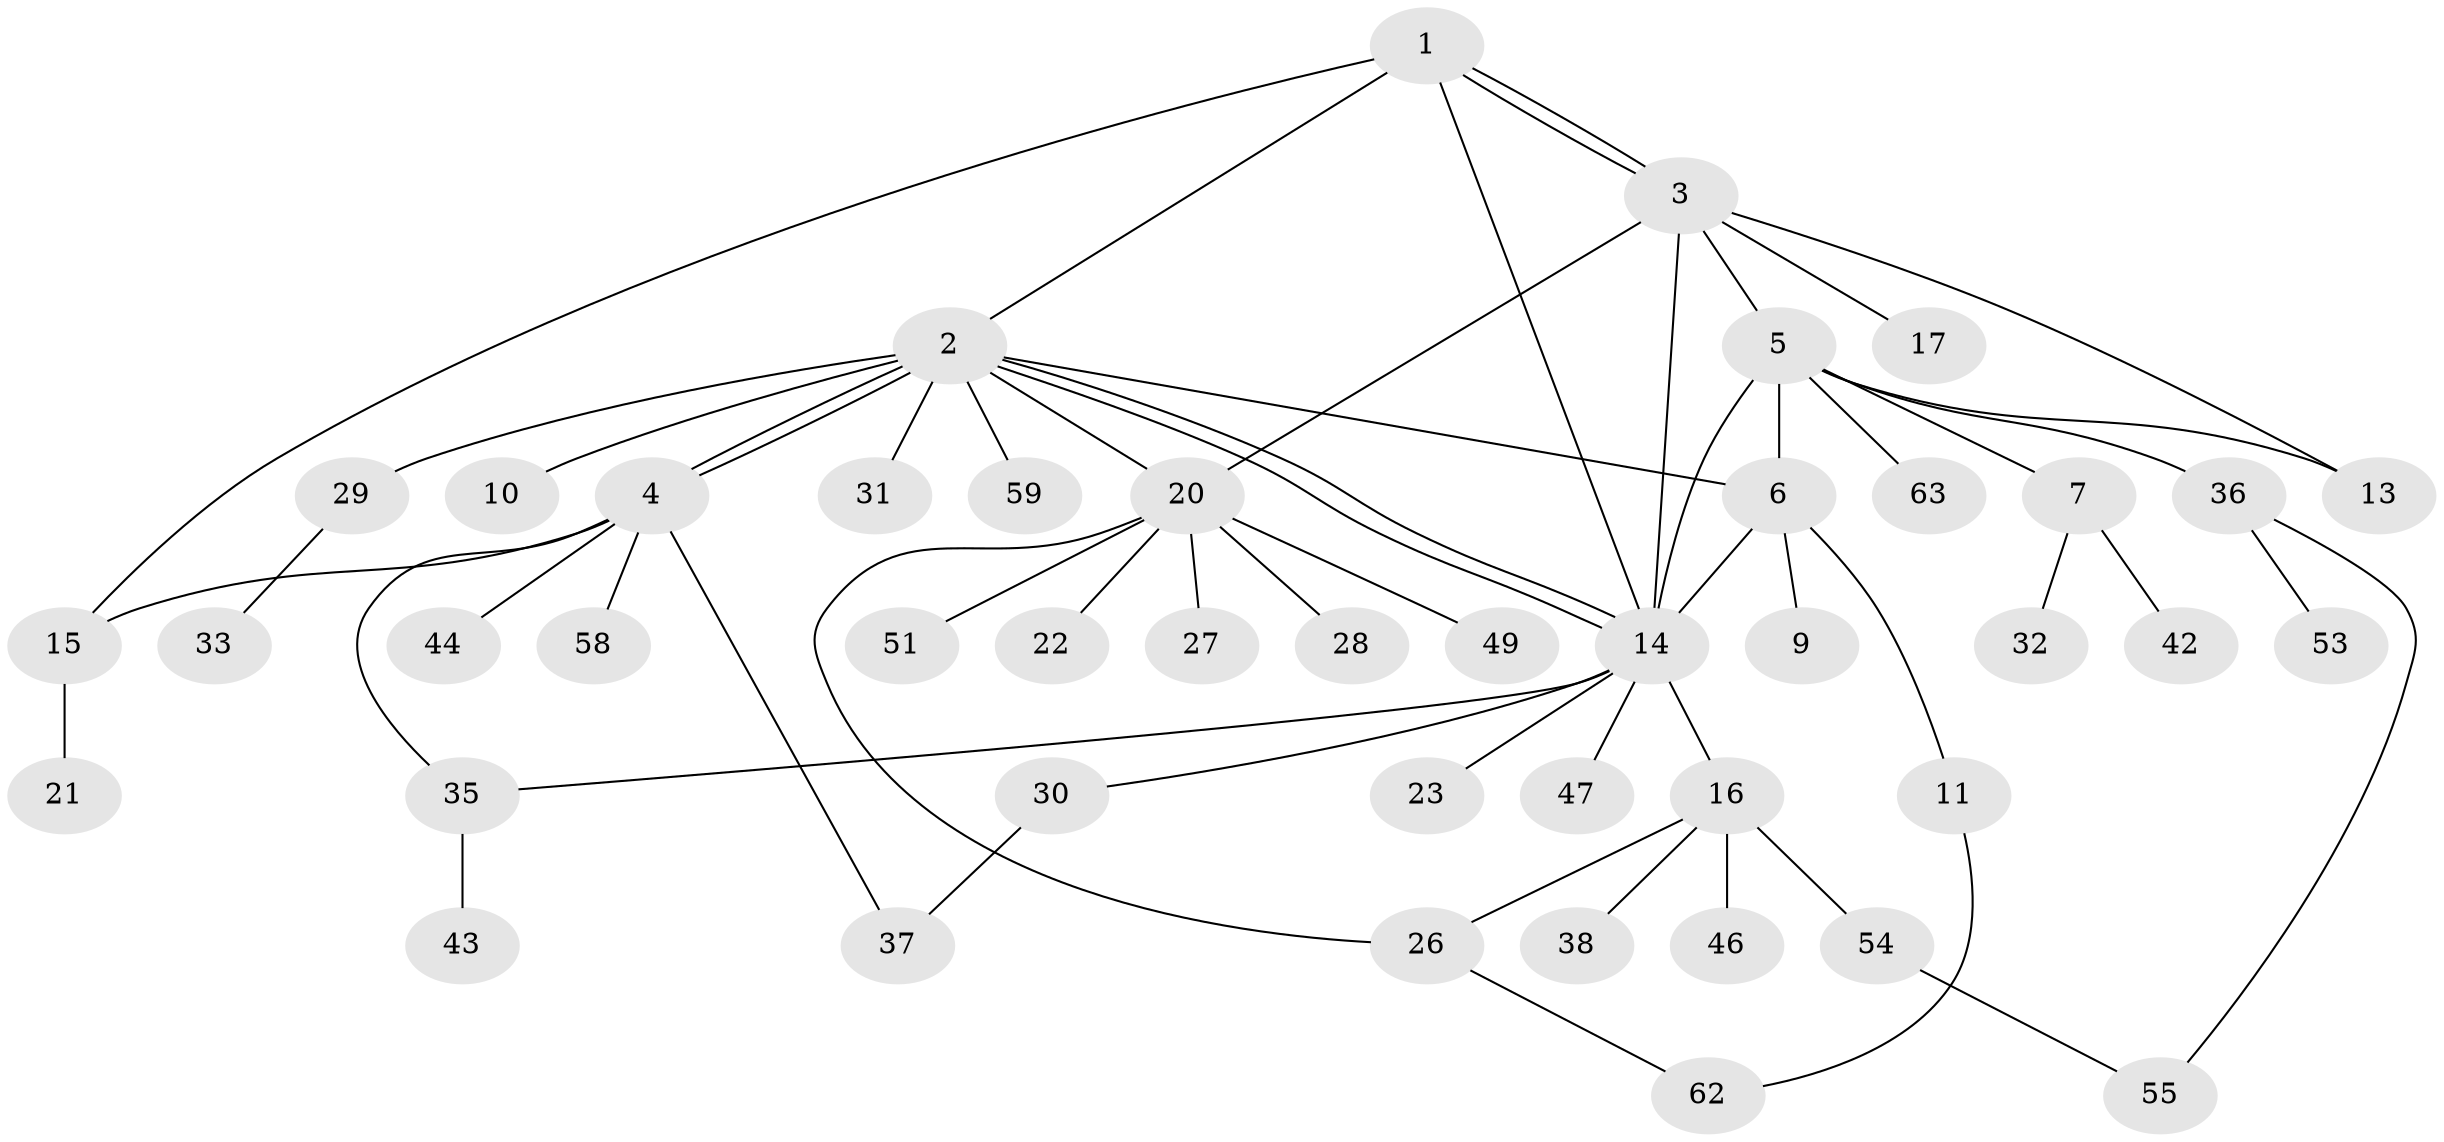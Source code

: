 // Generated by graph-tools (version 1.1) at 2025/51/02/27/25 19:51:55]
// undirected, 45 vertices, 60 edges
graph export_dot {
graph [start="1"]
  node [color=gray90,style=filled];
  1 [super="+45"];
  2 [super="+8"];
  3 [super="+19"];
  4 [super="+12"];
  5 [super="+24"];
  6 [super="+41"];
  7;
  9;
  10;
  11 [super="+50"];
  13;
  14 [super="+52"];
  15 [super="+40"];
  16 [super="+18"];
  17 [super="+34"];
  20 [super="+25"];
  21;
  22;
  23;
  26 [super="+39"];
  27;
  28;
  29 [super="+48"];
  30;
  31;
  32;
  33 [super="+57"];
  35;
  36;
  37;
  38;
  42;
  43;
  44 [super="+61"];
  46;
  47;
  49;
  51;
  53;
  54 [super="+60"];
  55 [super="+56"];
  58;
  59;
  62;
  63;
  1 -- 2;
  1 -- 3;
  1 -- 3;
  1 -- 14;
  1 -- 15;
  2 -- 4;
  2 -- 4;
  2 -- 6;
  2 -- 10;
  2 -- 14;
  2 -- 14;
  2 -- 20;
  2 -- 29 [weight=2];
  2 -- 31;
  2 -- 59;
  3 -- 5;
  3 -- 13;
  3 -- 14;
  3 -- 17 [weight=2];
  3 -- 20;
  4 -- 15;
  4 -- 35;
  4 -- 37;
  4 -- 58;
  4 -- 44 [weight=2];
  5 -- 6;
  5 -- 7;
  5 -- 13;
  5 -- 63;
  5 -- 36;
  5 -- 14;
  6 -- 9;
  6 -- 11;
  6 -- 14;
  7 -- 32;
  7 -- 42;
  11 -- 62;
  14 -- 16;
  14 -- 23;
  14 -- 30;
  14 -- 35;
  14 -- 47;
  15 -- 21;
  16 -- 38;
  16 -- 46;
  16 -- 54;
  16 -- 26;
  20 -- 22;
  20 -- 28;
  20 -- 51;
  20 -- 49;
  20 -- 26;
  20 -- 27;
  26 -- 62;
  29 -- 33;
  30 -- 37;
  35 -- 43;
  36 -- 53;
  36 -- 55;
  54 -- 55;
}
